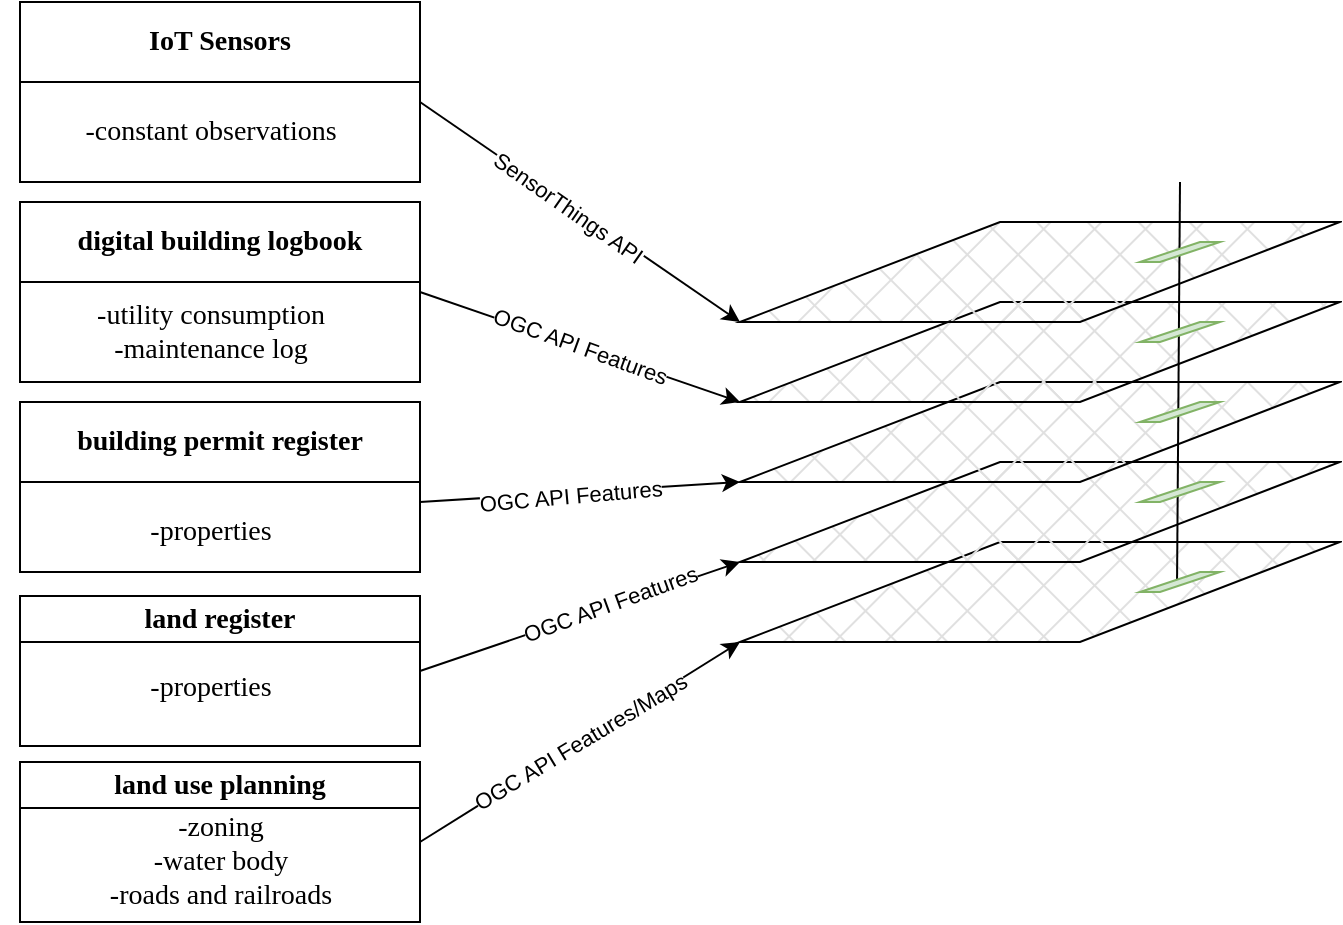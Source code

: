 <mxfile version="22.1.18" type="github">
  <diagram name="Page-1" id="OXCh3sUK8tZ1hlXIYTLy">
    <mxGraphModel dx="1200" dy="1066" grid="1" gridSize="10" guides="1" tooltips="1" connect="1" arrows="1" fold="1" page="1" pageScale="1" pageWidth="827" pageHeight="1169" math="0" shadow="0">
      <root>
        <mxCell id="0" />
        <mxCell id="1" parent="0" />
        <mxCell id="7fNvk-agyeOOaQvWO4qT-2" value="" style="shape=parallelogram;perimeter=parallelogramPerimeter;whiteSpace=wrap;html=1;fixedSize=1;hachureGap=4;fontFamily=Architects Daughter;fontSource=https%3A%2F%2Ffonts.googleapis.com%2Fcss%3Ffamily%3DArchitects%2BDaughter;fontSize=20;size=130;fillStyle=cross-hatch;fillColor=#E0E0E0;" vertex="1" parent="1">
          <mxGeometry x="500" y="520" width="300" height="50" as="geometry" />
        </mxCell>
        <mxCell id="7fNvk-agyeOOaQvWO4qT-3" value="" style="shape=parallelogram;perimeter=parallelogramPerimeter;whiteSpace=wrap;html=1;fixedSize=1;hachureGap=4;fontFamily=Architects Daughter;fontSource=https%3A%2F%2Ffonts.googleapis.com%2Fcss%3Ffamily%3DArchitects%2BDaughter;fontSize=20;size=130;fillStyle=cross-hatch;fillColor=#E0E0E0;" vertex="1" parent="1">
          <mxGeometry x="500" y="480" width="300" height="50" as="geometry" />
        </mxCell>
        <mxCell id="7fNvk-agyeOOaQvWO4qT-4" value="" style="shape=parallelogram;perimeter=parallelogramPerimeter;whiteSpace=wrap;html=1;fixedSize=1;hachureGap=4;fontFamily=Architects Daughter;fontSource=https%3A%2F%2Ffonts.googleapis.com%2Fcss%3Ffamily%3DArchitects%2BDaughter;fontSize=20;size=130;fillStyle=cross-hatch;fillColor=#E0E0E0;" vertex="1" parent="1">
          <mxGeometry x="500" y="440" width="300" height="50" as="geometry" />
        </mxCell>
        <mxCell id="7fNvk-agyeOOaQvWO4qT-5" value="" style="shape=parallelogram;perimeter=parallelogramPerimeter;whiteSpace=wrap;html=1;fixedSize=1;hachureGap=4;fontFamily=Architects Daughter;fontSource=https%3A%2F%2Ffonts.googleapis.com%2Fcss%3Ffamily%3DArchitects%2BDaughter;fontSize=20;size=130;fillStyle=cross-hatch;fillColor=#E0E0E0;" vertex="1" parent="1">
          <mxGeometry x="500" y="400" width="300" height="50" as="geometry" />
        </mxCell>
        <mxCell id="7fNvk-agyeOOaQvWO4qT-6" value="" style="endArrow=classic;html=1;hachureGap=4;fontFamily=Architects Daughter;fontSource=https%3A%2F%2Ffonts.googleapis.com%2Fcss%3Ffamily%3DArchitects%2BDaughter;fontSize=16;exitX=1;exitY=0.5;exitDx=0;exitDy=0;entryX=0;entryY=1;entryDx=0;entryDy=0;" edge="1" parent="1" source="7fNvk-agyeOOaQvWO4qT-12" target="7fNvk-agyeOOaQvWO4qT-2">
          <mxGeometry width="50" height="50" relative="1" as="geometry">
            <mxPoint x="420" y="650" as="sourcePoint" />
            <mxPoint x="460" y="650" as="targetPoint" />
          </mxGeometry>
        </mxCell>
        <mxCell id="7fNvk-agyeOOaQvWO4qT-7" value="" style="endArrow=classic;html=1;hachureGap=4;fontFamily=Architects Daughter;fontSource=https%3A%2F%2Ffonts.googleapis.com%2Fcss%3Ffamily%3DArchitects%2BDaughter;fontSize=16;exitX=1;exitY=0.5;exitDx=0;exitDy=0;entryX=0;entryY=1;entryDx=0;entryDy=0;" edge="1" parent="1" source="7fNvk-agyeOOaQvWO4qT-13" target="7fNvk-agyeOOaQvWO4qT-3">
          <mxGeometry width="50" height="50" relative="1" as="geometry">
            <mxPoint x="420" y="610" as="sourcePoint" />
            <mxPoint x="460" y="610" as="targetPoint" />
          </mxGeometry>
        </mxCell>
        <mxCell id="7fNvk-agyeOOaQvWO4qT-36" value="OGC API Features" style="edgeLabel;html=1;align=center;verticalAlign=middle;resizable=0;points=[];rotation=-20;" vertex="1" connectable="0" parent="7fNvk-agyeOOaQvWO4qT-7">
          <mxGeometry x="0.192" y="1" relative="1" as="geometry">
            <mxPoint as="offset" />
          </mxGeometry>
        </mxCell>
        <mxCell id="7fNvk-agyeOOaQvWO4qT-37" value="OGC API Features/Maps" style="edgeLabel;html=1;align=center;verticalAlign=middle;resizable=0;points=[];rotation=-31;" vertex="1" connectable="0" parent="7fNvk-agyeOOaQvWO4qT-7">
          <mxGeometry x="0.192" y="1" relative="1" as="geometry">
            <mxPoint x="-15" y="69" as="offset" />
          </mxGeometry>
        </mxCell>
        <mxCell id="7fNvk-agyeOOaQvWO4qT-8" value="" style="endArrow=classic;html=1;hachureGap=4;fontFamily=Architects Daughter;fontSource=https%3A%2F%2Ffonts.googleapis.com%2Fcss%3Ffamily%3DArchitects%2BDaughter;fontSize=16;entryX=0;entryY=1;entryDx=0;entryDy=0;" edge="1" parent="1" target="7fNvk-agyeOOaQvWO4qT-4">
          <mxGeometry width="50" height="50" relative="1" as="geometry">
            <mxPoint x="340" y="500" as="sourcePoint" />
            <mxPoint x="460" y="570" as="targetPoint" />
          </mxGeometry>
        </mxCell>
        <mxCell id="7fNvk-agyeOOaQvWO4qT-35" value="OGC API Features" style="edgeLabel;html=1;align=center;verticalAlign=middle;resizable=0;points=[];rotation=-5;" vertex="1" connectable="0" parent="7fNvk-agyeOOaQvWO4qT-8">
          <mxGeometry x="-0.063" y="-1" relative="1" as="geometry">
            <mxPoint as="offset" />
          </mxGeometry>
        </mxCell>
        <mxCell id="7fNvk-agyeOOaQvWO4qT-9" value="" style="endArrow=classic;html=1;hachureGap=4;fontFamily=Architects Daughter;fontSource=https%3A%2F%2Ffonts.googleapis.com%2Fcss%3Ffamily%3DArchitects%2BDaughter;fontSize=16;exitX=1;exitY=0.5;exitDx=0;exitDy=0;entryX=0;entryY=1;entryDx=0;entryDy=0;" edge="1" parent="1" source="7fNvk-agyeOOaQvWO4qT-18" target="7fNvk-agyeOOaQvWO4qT-5">
          <mxGeometry width="50" height="50" relative="1" as="geometry">
            <mxPoint x="420" y="530" as="sourcePoint" />
            <mxPoint x="460" y="530" as="targetPoint" />
          </mxGeometry>
        </mxCell>
        <mxCell id="7fNvk-agyeOOaQvWO4qT-34" value="OGC API Features" style="edgeLabel;html=1;align=center;verticalAlign=middle;resizable=0;points=[];rotation=20;" vertex="1" connectable="0" parent="7fNvk-agyeOOaQvWO4qT-9">
          <mxGeometry x="-0.006" y="1" relative="1" as="geometry">
            <mxPoint as="offset" />
          </mxGeometry>
        </mxCell>
        <mxCell id="7fNvk-agyeOOaQvWO4qT-12" value="land use planning" style="swimlane;whiteSpace=wrap;html=1;hachureGap=4;fontFamily=Lucida Console;fontSize=14;fontStyle=1" vertex="1" parent="1">
          <mxGeometry x="140" y="630" width="200" height="80" as="geometry" />
        </mxCell>
        <mxCell id="7fNvk-agyeOOaQvWO4qT-15" value="-zoning&lt;br&gt;-water body&lt;br&gt;-roads and railroads" style="text;html=1;align=center;verticalAlign=middle;resizable=0;points=[];autosize=1;strokeColor=none;fillColor=none;fontSize=14;fontFamily=Lucida Console;" vertex="1" parent="7fNvk-agyeOOaQvWO4qT-12">
          <mxGeometry x="5" y="20" width="190" height="60" as="geometry" />
        </mxCell>
        <mxCell id="7fNvk-agyeOOaQvWO4qT-13" value="land register" style="swimlane;whiteSpace=wrap;html=1;hachureGap=4;fontFamily=Lucida Console;fontSize=14;" vertex="1" parent="1">
          <mxGeometry x="140" y="547" width="200" height="75" as="geometry" />
        </mxCell>
        <mxCell id="7fNvk-agyeOOaQvWO4qT-14" value="-properties" style="text;html=1;align=center;verticalAlign=middle;resizable=0;points=[];autosize=1;strokeColor=none;fillColor=none;fontSize=14;fontFamily=Lucida Console;" vertex="1" parent="7fNvk-agyeOOaQvWO4qT-13">
          <mxGeometry x="35" y="31" width="120" height="30" as="geometry" />
        </mxCell>
        <mxCell id="7fNvk-agyeOOaQvWO4qT-16" value="building permit register" style="swimlane;whiteSpace=wrap;html=1;hachureGap=4;fontFamily=Lucida Console;fontSize=14;startSize=40;" vertex="1" parent="1">
          <mxGeometry x="140" y="450" width="200" height="85" as="geometry" />
        </mxCell>
        <mxCell id="7fNvk-agyeOOaQvWO4qT-17" value="-properties" style="text;html=1;align=center;verticalAlign=middle;resizable=0;points=[];autosize=1;strokeColor=none;fillColor=none;fontSize=14;fontFamily=Lucida Console;" vertex="1" parent="7fNvk-agyeOOaQvWO4qT-16">
          <mxGeometry x="35" y="50" width="120" height="30" as="geometry" />
        </mxCell>
        <mxCell id="7fNvk-agyeOOaQvWO4qT-18" value="digital building logbook" style="swimlane;whiteSpace=wrap;html=1;hachureGap=4;fontFamily=Lucida Console;fontSize=14;startSize=40;" vertex="1" parent="1">
          <mxGeometry x="140" y="350" width="200" height="90" as="geometry" />
        </mxCell>
        <mxCell id="7fNvk-agyeOOaQvWO4qT-19" value="-utility consumption&lt;br&gt;-maintenance log" style="text;html=1;align=center;verticalAlign=middle;resizable=0;points=[];autosize=1;strokeColor=none;fillColor=none;fontSize=14;fontFamily=Lucida Console;" vertex="1" parent="7fNvk-agyeOOaQvWO4qT-18">
          <mxGeometry y="40" width="190" height="50" as="geometry" />
        </mxCell>
        <mxCell id="7fNvk-agyeOOaQvWO4qT-20" value="IoT Sensors" style="swimlane;whiteSpace=wrap;html=1;hachureGap=4;fontFamily=Lucida Console;fontSize=14;startSize=40;" vertex="1" parent="1">
          <mxGeometry x="140" y="250" width="200" height="90" as="geometry" />
        </mxCell>
        <mxCell id="7fNvk-agyeOOaQvWO4qT-21" value="-constant observations" style="text;html=1;align=center;verticalAlign=middle;resizable=0;points=[];autosize=1;strokeColor=none;fillColor=none;fontSize=14;fontFamily=Lucida Console;" vertex="1" parent="7fNvk-agyeOOaQvWO4qT-20">
          <mxGeometry x="-10" y="50" width="210" height="30" as="geometry" />
        </mxCell>
        <mxCell id="7fNvk-agyeOOaQvWO4qT-22" value="" style="shape=parallelogram;perimeter=parallelogramPerimeter;whiteSpace=wrap;html=1;fixedSize=1;hachureGap=4;fontFamily=Architects Daughter;fontSource=https%3A%2F%2Ffonts.googleapis.com%2Fcss%3Ffamily%3DArchitects%2BDaughter;fontSize=20;size=130;fillStyle=cross-hatch;fillColor=#E0E0E0;" vertex="1" parent="1">
          <mxGeometry x="500" y="360" width="300" height="50" as="geometry" />
        </mxCell>
        <mxCell id="7fNvk-agyeOOaQvWO4qT-23" value="" style="endArrow=classic;html=1;hachureGap=4;fontFamily=Architects Daughter;fontSource=https%3A%2F%2Ffonts.googleapis.com%2Fcss%3Ffamily%3DArchitects%2BDaughter;fontSize=16;exitX=1;exitY=0.5;exitDx=0;exitDy=0;" edge="1" parent="1">
          <mxGeometry width="50" height="50" relative="1" as="geometry">
            <mxPoint x="340" y="300" as="sourcePoint" />
            <mxPoint x="500" y="410" as="targetPoint" />
          </mxGeometry>
        </mxCell>
        <mxCell id="7fNvk-agyeOOaQvWO4qT-33" value="SensorThings API" style="edgeLabel;html=1;align=center;verticalAlign=middle;resizable=0;points=[];rotation=35;" vertex="1" connectable="0" parent="7fNvk-agyeOOaQvWO4qT-23">
          <mxGeometry x="-0.064" y="-1" relative="1" as="geometry">
            <mxPoint as="offset" />
          </mxGeometry>
        </mxCell>
        <mxCell id="7fNvk-agyeOOaQvWO4qT-24" value="" style="endArrow=none;html=1;rounded=0;exitX=0.463;exitY=0.55;exitDx=0;exitDy=0;exitPerimeter=0;" edge="1" parent="1" source="7fNvk-agyeOOaQvWO4qT-32">
          <mxGeometry width="50" height="50" relative="1" as="geometry">
            <mxPoint x="719.75" y="590" as="sourcePoint" />
            <mxPoint x="720" y="340" as="targetPoint" />
          </mxGeometry>
        </mxCell>
        <mxCell id="7fNvk-agyeOOaQvWO4qT-28" value="" style="shape=parallelogram;perimeter=parallelogramPerimeter;whiteSpace=wrap;html=1;fixedSize=1;hachureGap=4;fontFamily=Architects Daughter;fontSource=https%3A%2F%2Ffonts.googleapis.com%2Fcss%3Ffamily%3DArchitects%2BDaughter;fontSize=20;size=30;fillStyle=solid;fillColor=#d5e8d4;strokeColor=#82b366;" vertex="1" parent="1">
          <mxGeometry x="700" y="370" width="40" height="10" as="geometry" />
        </mxCell>
        <mxCell id="7fNvk-agyeOOaQvWO4qT-29" value="" style="shape=parallelogram;perimeter=parallelogramPerimeter;whiteSpace=wrap;html=1;fixedSize=1;hachureGap=4;fontFamily=Architects Daughter;fontSource=https%3A%2F%2Ffonts.googleapis.com%2Fcss%3Ffamily%3DArchitects%2BDaughter;fontSize=20;size=30;fillStyle=solid;fillColor=#d5e8d4;strokeColor=#82b366;" vertex="1" parent="1">
          <mxGeometry x="700" y="410" width="40" height="10" as="geometry" />
        </mxCell>
        <mxCell id="7fNvk-agyeOOaQvWO4qT-30" value="" style="shape=parallelogram;perimeter=parallelogramPerimeter;whiteSpace=wrap;html=1;fixedSize=1;hachureGap=4;fontFamily=Architects Daughter;fontSource=https%3A%2F%2Ffonts.googleapis.com%2Fcss%3Ffamily%3DArchitects%2BDaughter;fontSize=20;size=30;fillStyle=solid;fillColor=#d5e8d4;strokeColor=#82b366;" vertex="1" parent="1">
          <mxGeometry x="700" y="450" width="40" height="10" as="geometry" />
        </mxCell>
        <mxCell id="7fNvk-agyeOOaQvWO4qT-31" value="" style="shape=parallelogram;perimeter=parallelogramPerimeter;whiteSpace=wrap;html=1;fixedSize=1;hachureGap=4;fontFamily=Architects Daughter;fontSource=https%3A%2F%2Ffonts.googleapis.com%2Fcss%3Ffamily%3DArchitects%2BDaughter;fontSize=20;size=30;fillStyle=solid;fillColor=#d5e8d4;strokeColor=#82b366;" vertex="1" parent="1">
          <mxGeometry x="700" y="490" width="40" height="10" as="geometry" />
        </mxCell>
        <mxCell id="7fNvk-agyeOOaQvWO4qT-32" value="" style="shape=parallelogram;perimeter=parallelogramPerimeter;whiteSpace=wrap;html=1;fixedSize=1;hachureGap=4;fontFamily=Architects Daughter;fontSource=https%3A%2F%2Ffonts.googleapis.com%2Fcss%3Ffamily%3DArchitects%2BDaughter;fontSize=20;size=30;fillStyle=solid;fillColor=#d5e8d4;strokeColor=#82b366;" vertex="1" parent="1">
          <mxGeometry x="700" y="535" width="40" height="10" as="geometry" />
        </mxCell>
      </root>
    </mxGraphModel>
  </diagram>
</mxfile>
